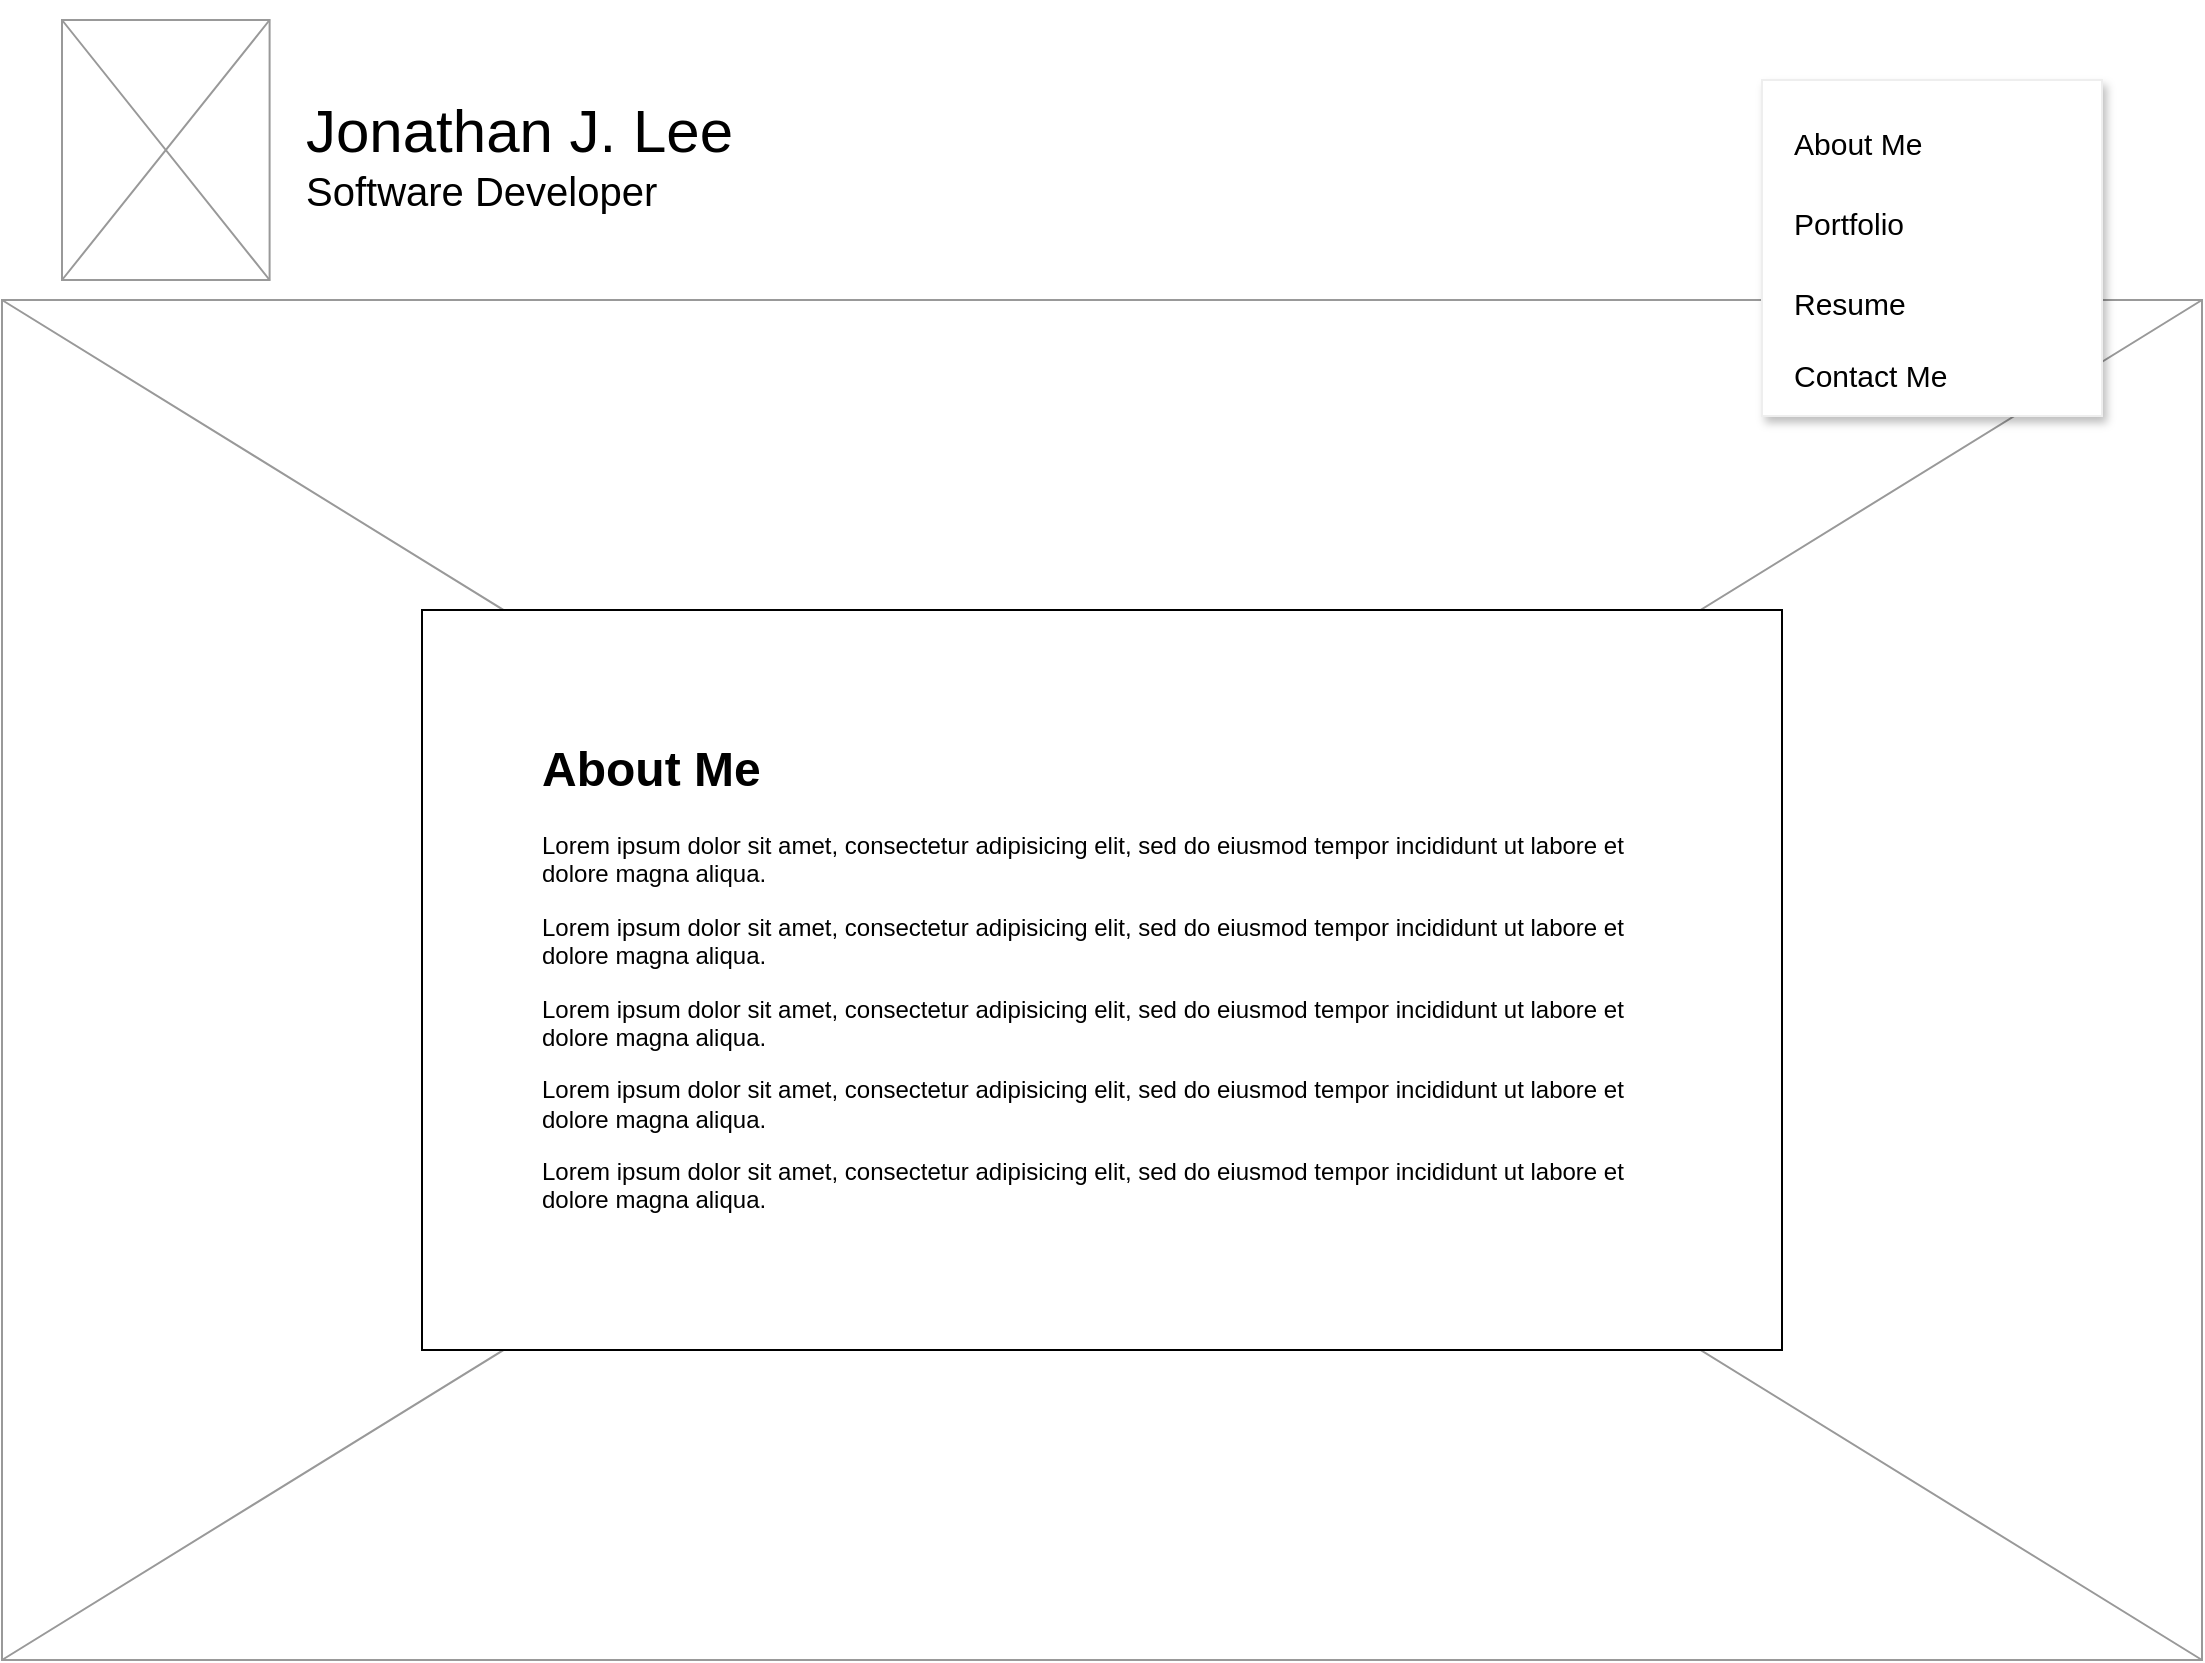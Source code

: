 <mxfile version="14.7.7" type="device" pages="4"><diagram id="tqasa6laOAgn7zNxXnZs" name="index.html"><mxGraphModel dx="2014" dy="1122" grid="1" gridSize="10" guides="1" tooltips="1" connect="1" arrows="1" fold="1" page="1" pageScale="1" pageWidth="1100" pageHeight="850" math="0" shadow="0"><root><mxCell id="0"/><mxCell id="1" parent="0"/><mxCell id="PP12JQ6V45lmMHPjn_RT-11" value="" style="verticalLabelPosition=bottom;shadow=0;dashed=0;align=center;html=1;verticalAlign=top;strokeWidth=1;shape=mxgraph.mockup.graphics.simpleIcon;strokeColor=#999999;fontSize=20;" parent="1" vertex="1"><mxGeometry y="170" width="1100" height="680" as="geometry"/></mxCell><mxCell id="PP12JQ6V45lmMHPjn_RT-2" value="Jonathan J. Lee" style="text;html=1;strokeColor=none;fillColor=none;align=left;verticalAlign=middle;whiteSpace=wrap;rounded=0;fontSize=30;" parent="1" vertex="1"><mxGeometry x="150" y="65" width="225" height="40" as="geometry"/></mxCell><mxCell id="PP12JQ6V45lmMHPjn_RT-4" value="Software Developer" style="text;html=1;strokeColor=none;fillColor=none;align=left;verticalAlign=middle;whiteSpace=wrap;rounded=0;fontSize=20;" parent="1" vertex="1"><mxGeometry x="150" y="105" width="185" height="20" as="geometry"/></mxCell><mxCell id="PP12JQ6V45lmMHPjn_RT-5" value="" style="shape=image;html=1;verticalAlign=top;verticalLabelPosition=bottom;labelBackgroundColor=#ffffff;imageAspect=0;aspect=fixed;image=https://cdn4.iconfinder.com/data/icons/wirecons-free-vector-icons/32/menu-alt-128.png;fontSize=20;align=left;" parent="1" vertex="1"><mxGeometry x="1050" y="20" width="28" height="28" as="geometry"/></mxCell><mxCell id="PP12JQ6V45lmMHPjn_RT-6" value="" style="perimeter=none;dashed=0;shape=rect;fillColor=#ffffff;strokeColor=#eeeeee;shadow=1;fontSize=20;align=left;" parent="1" vertex="1"><mxGeometry x="880" y="60" width="170" height="168" as="geometry"/></mxCell><mxCell id="PP12JQ6V45lmMHPjn_RT-7" value="Portfolio" style="text;verticalAlign=middle;fontSize=15;spacing=16;resizeWidth=1;" parent="PP12JQ6V45lmMHPjn_RT-6" vertex="1"><mxGeometry width="170" height="42" relative="1" as="geometry"><mxPoint y="50" as="offset"/></mxGeometry></mxCell><mxCell id="PP12JQ6V45lmMHPjn_RT-8" value="Resume" style="text;verticalAlign=middle;fontSize=15;spacing=16;resizeWidth=1;" parent="PP12JQ6V45lmMHPjn_RT-6" vertex="1"><mxGeometry width="170" height="42" relative="1" as="geometry"><mxPoint y="90" as="offset"/></mxGeometry></mxCell><mxCell id="PP12JQ6V45lmMHPjn_RT-9" value="About Me" style="text;verticalAlign=middle;fontSize=15;spacing=16;resizeWidth=1;" parent="PP12JQ6V45lmMHPjn_RT-6" vertex="1"><mxGeometry width="170" height="42" relative="1" as="geometry"><mxPoint y="10" as="offset"/></mxGeometry></mxCell><mxCell id="PP12JQ6V45lmMHPjn_RT-10" value="Contact Me" style="text;verticalAlign=middle;fontSize=15;spacing=16;resizeWidth=1;" parent="PP12JQ6V45lmMHPjn_RT-6" vertex="1"><mxGeometry width="170" height="42" relative="1" as="geometry"><mxPoint y="126" as="offset"/></mxGeometry></mxCell><mxCell id="PP12JQ6V45lmMHPjn_RT-12" value="" style="verticalLabelPosition=bottom;shadow=0;dashed=0;align=center;html=1;verticalAlign=top;strokeWidth=1;shape=mxgraph.mockup.graphics.simpleIcon;strokeColor=#999999;fontSize=20;" parent="1" vertex="1"><mxGeometry x="30" y="30" width="103.8" height="130" as="geometry"/></mxCell><mxCell id="2FzHqqmIPGSpXe4RyWBl-1" value="" style="rounded=0;whiteSpace=wrap;html=1;" vertex="1" parent="1"><mxGeometry x="210" y="325" width="680" height="370" as="geometry"/></mxCell><mxCell id="2FzHqqmIPGSpXe4RyWBl-2" value="&lt;h1&gt;About Me&lt;/h1&gt;&lt;p&gt;Lorem ipsum dolor sit amet, consectetur adipisicing elit, sed do eiusmod tempor incididunt ut labore et dolore magna aliqua.&lt;/p&gt;&lt;p&gt;Lorem ipsum dolor sit amet, consectetur adipisicing elit, sed do eiusmod tempor incididunt ut labore et dolore magna aliqua.&lt;br&gt;&lt;/p&gt;&lt;p&gt;Lorem ipsum dolor sit amet, consectetur adipisicing elit, sed do eiusmod tempor incididunt ut labore et dolore magna aliqua.&lt;br&gt;&lt;/p&gt;&lt;p&gt;Lorem ipsum dolor sit amet, consectetur adipisicing elit, sed do eiusmod tempor incididunt ut labore et dolore magna aliqua.&lt;br&gt;&lt;/p&gt;&lt;p&gt;Lorem ipsum dolor sit amet, consectetur adipisicing elit, sed do eiusmod tempor incididunt ut labore et dolore magna aliqua.&lt;br&gt;&lt;/p&gt;" style="text;html=1;strokeColor=none;fillColor=none;spacing=5;spacingTop=-20;whiteSpace=wrap;overflow=hidden;rounded=0;" vertex="1" parent="1"><mxGeometry x="265" y="385" width="570" height="250" as="geometry"/></mxCell></root></mxGraphModel></diagram><diagram id="afMQBLn4xFjox93uow3G" name="portfolio.html"><mxGraphModel dx="2014" dy="1122" grid="1" gridSize="10" guides="1" tooltips="1" connect="1" arrows="1" fold="1" page="1" pageScale="1" pageWidth="1100" pageHeight="850" math="0" shadow="0"><root><mxCell id="1c5Lfu7BPdOoXDUhCYO--0"/><mxCell id="1c5Lfu7BPdOoXDUhCYO--1" parent="1c5Lfu7BPdOoXDUhCYO--0"/><mxCell id="wjzNRuPTbFbd8c8OZ5qE-0" value="Jonathan J. Lee" style="text;html=1;strokeColor=none;fillColor=none;align=left;verticalAlign=middle;whiteSpace=wrap;rounded=0;fontSize=30;" vertex="1" parent="1c5Lfu7BPdOoXDUhCYO--1"><mxGeometry x="150" y="65" width="225" height="40" as="geometry"/></mxCell><mxCell id="wjzNRuPTbFbd8c8OZ5qE-1" value="Software Developer" style="text;html=1;strokeColor=none;fillColor=none;align=left;verticalAlign=middle;whiteSpace=wrap;rounded=0;fontSize=20;" vertex="1" parent="1c5Lfu7BPdOoXDUhCYO--1"><mxGeometry x="150" y="105" width="185" height="20" as="geometry"/></mxCell><mxCell id="wjzNRuPTbFbd8c8OZ5qE-2" value="" style="shape=image;html=1;verticalAlign=top;verticalLabelPosition=bottom;labelBackgroundColor=#ffffff;imageAspect=0;aspect=fixed;image=https://cdn4.iconfinder.com/data/icons/wirecons-free-vector-icons/32/menu-alt-128.png;fontSize=20;align=left;" vertex="1" parent="1c5Lfu7BPdOoXDUhCYO--1"><mxGeometry x="1050" y="20" width="28" height="28" as="geometry"/></mxCell><mxCell id="wjzNRuPTbFbd8c8OZ5qE-3" value="" style="perimeter=none;dashed=0;shape=rect;fillColor=#ffffff;strokeColor=#eeeeee;shadow=1;fontSize=20;align=left;" vertex="1" parent="1c5Lfu7BPdOoXDUhCYO--1"><mxGeometry x="880" y="60" width="170" height="168" as="geometry"/></mxCell><mxCell id="wjzNRuPTbFbd8c8OZ5qE-4" value="Portfolio" style="text;verticalAlign=middle;fontSize=15;spacing=16;resizeWidth=1;" vertex="1" parent="wjzNRuPTbFbd8c8OZ5qE-3"><mxGeometry width="170" height="42" relative="1" as="geometry"><mxPoint y="50" as="offset"/></mxGeometry></mxCell><mxCell id="wjzNRuPTbFbd8c8OZ5qE-5" value="Resume" style="text;verticalAlign=middle;fontSize=15;spacing=16;resizeWidth=1;" vertex="1" parent="wjzNRuPTbFbd8c8OZ5qE-3"><mxGeometry width="170" height="42" relative="1" as="geometry"><mxPoint y="90" as="offset"/></mxGeometry></mxCell><mxCell id="wjzNRuPTbFbd8c8OZ5qE-6" value="About Me" style="text;verticalAlign=middle;fontSize=15;spacing=16;resizeWidth=1;" vertex="1" parent="wjzNRuPTbFbd8c8OZ5qE-3"><mxGeometry width="170" height="42" relative="1" as="geometry"><mxPoint y="10" as="offset"/></mxGeometry></mxCell><mxCell id="wjzNRuPTbFbd8c8OZ5qE-7" value="Contact Me" style="text;verticalAlign=middle;fontSize=15;spacing=16;resizeWidth=1;" vertex="1" parent="wjzNRuPTbFbd8c8OZ5qE-3"><mxGeometry width="170" height="42" relative="1" as="geometry"><mxPoint y="126" as="offset"/></mxGeometry></mxCell><mxCell id="wjzNRuPTbFbd8c8OZ5qE-8" value="" style="verticalLabelPosition=bottom;shadow=0;dashed=0;align=center;html=1;verticalAlign=top;strokeWidth=1;shape=mxgraph.mockup.graphics.simpleIcon;strokeColor=#999999;fontSize=20;" vertex="1" parent="1c5Lfu7BPdOoXDUhCYO--1"><mxGeometry x="30" y="30" width="103.8" height="130" as="geometry"/></mxCell><mxCell id="EOR02uuhi6zot_C-IXCn-9" value="" style="group" vertex="1" connectable="0" parent="1c5Lfu7BPdOoXDUhCYO--1"><mxGeometry x="270" y="240" width="560" height="560" as="geometry"/></mxCell><mxCell id="EOR02uuhi6zot_C-IXCn-0" value="" style="verticalLabelPosition=bottom;shadow=0;dashed=0;align=center;html=1;verticalAlign=top;strokeWidth=1;shape=mxgraph.mockup.graphics.simpleIcon;strokeColor=#999999;fillColor=#ffffff;" vertex="1" parent="EOR02uuhi6zot_C-IXCn-9"><mxGeometry width="140" height="140" as="geometry"/></mxCell><mxCell id="EOR02uuhi6zot_C-IXCn-1" value="" style="verticalLabelPosition=bottom;shadow=0;dashed=0;align=center;html=1;verticalAlign=top;strokeWidth=1;shape=mxgraph.mockup.graphics.simpleIcon;strokeColor=#999999;fillColor=#ffffff;" vertex="1" parent="EOR02uuhi6zot_C-IXCn-9"><mxGeometry x="210" width="140" height="140" as="geometry"/></mxCell><mxCell id="EOR02uuhi6zot_C-IXCn-2" value="" style="verticalLabelPosition=bottom;shadow=0;dashed=0;align=center;html=1;verticalAlign=top;strokeWidth=1;shape=mxgraph.mockup.graphics.simpleIcon;strokeColor=#999999;fillColor=#ffffff;" vertex="1" parent="EOR02uuhi6zot_C-IXCn-9"><mxGeometry x="420" width="140" height="140" as="geometry"/></mxCell><mxCell id="EOR02uuhi6zot_C-IXCn-3" value="" style="verticalLabelPosition=bottom;shadow=0;dashed=0;align=center;html=1;verticalAlign=top;strokeWidth=1;shape=mxgraph.mockup.graphics.simpleIcon;strokeColor=#999999;fillColor=#ffffff;" vertex="1" parent="EOR02uuhi6zot_C-IXCn-9"><mxGeometry y="210" width="140" height="140" as="geometry"/></mxCell><mxCell id="EOR02uuhi6zot_C-IXCn-4" value="" style="verticalLabelPosition=bottom;shadow=0;dashed=0;align=center;html=1;verticalAlign=top;strokeWidth=1;shape=mxgraph.mockup.graphics.simpleIcon;strokeColor=#999999;fillColor=#ffffff;" vertex="1" parent="EOR02uuhi6zot_C-IXCn-9"><mxGeometry x="210" y="210" width="140" height="140" as="geometry"/></mxCell><mxCell id="EOR02uuhi6zot_C-IXCn-5" value="" style="verticalLabelPosition=bottom;shadow=0;dashed=0;align=center;html=1;verticalAlign=top;strokeWidth=1;shape=mxgraph.mockup.graphics.simpleIcon;strokeColor=#999999;fillColor=#ffffff;" vertex="1" parent="EOR02uuhi6zot_C-IXCn-9"><mxGeometry x="420" y="210" width="140" height="140" as="geometry"/></mxCell><mxCell id="EOR02uuhi6zot_C-IXCn-6" value="" style="verticalLabelPosition=bottom;shadow=0;dashed=0;align=center;html=1;verticalAlign=top;strokeWidth=1;shape=mxgraph.mockup.graphics.simpleIcon;strokeColor=#999999;fillColor=#ffffff;" vertex="1" parent="EOR02uuhi6zot_C-IXCn-9"><mxGeometry y="420" width="140" height="140" as="geometry"/></mxCell><mxCell id="EOR02uuhi6zot_C-IXCn-7" value="" style="verticalLabelPosition=bottom;shadow=0;dashed=0;align=center;html=1;verticalAlign=top;strokeWidth=1;shape=mxgraph.mockup.graphics.simpleIcon;strokeColor=#999999;fillColor=#ffffff;" vertex="1" parent="EOR02uuhi6zot_C-IXCn-9"><mxGeometry x="210" y="420" width="140" height="140" as="geometry"/></mxCell><mxCell id="EOR02uuhi6zot_C-IXCn-8" value="" style="verticalLabelPosition=bottom;shadow=0;dashed=0;align=center;html=1;verticalAlign=top;strokeWidth=1;shape=mxgraph.mockup.graphics.simpleIcon;strokeColor=#999999;fillColor=#ffffff;" vertex="1" parent="EOR02uuhi6zot_C-IXCn-9"><mxGeometry x="420" y="420" width="140" height="140" as="geometry"/></mxCell></root></mxGraphModel></diagram><diagram id="mE80jBRbfHKRcQxVW7QC" name="resume.html"><mxGraphModel dx="2014" dy="1122" grid="1" gridSize="10" guides="1" tooltips="1" connect="1" arrows="1" fold="1" page="1" pageScale="1" pageWidth="1100" pageHeight="850" math="0" shadow="0"><root><mxCell id="HWSexrf3vd99pGhMNnF0-0"/><mxCell id="HWSexrf3vd99pGhMNnF0-1" parent="HWSexrf3vd99pGhMNnF0-0"/><mxCell id="9-7YbXbpJODzVYCrjJRT-0" value="Jonathan J. Lee" style="text;html=1;strokeColor=none;fillColor=none;align=left;verticalAlign=middle;whiteSpace=wrap;rounded=0;fontSize=30;" vertex="1" parent="HWSexrf3vd99pGhMNnF0-1"><mxGeometry x="150" y="65" width="225" height="40" as="geometry"/></mxCell><mxCell id="9-7YbXbpJODzVYCrjJRT-1" value="Software Developer" style="text;html=1;strokeColor=none;fillColor=none;align=left;verticalAlign=middle;whiteSpace=wrap;rounded=0;fontSize=20;" vertex="1" parent="HWSexrf3vd99pGhMNnF0-1"><mxGeometry x="150" y="105" width="185" height="20" as="geometry"/></mxCell><mxCell id="9-7YbXbpJODzVYCrjJRT-2" value="" style="shape=image;html=1;verticalAlign=top;verticalLabelPosition=bottom;labelBackgroundColor=#ffffff;imageAspect=0;aspect=fixed;image=https://cdn4.iconfinder.com/data/icons/wirecons-free-vector-icons/32/menu-alt-128.png;fontSize=20;align=left;" vertex="1" parent="HWSexrf3vd99pGhMNnF0-1"><mxGeometry x="1050" y="20" width="28" height="28" as="geometry"/></mxCell><mxCell id="9-7YbXbpJODzVYCrjJRT-3" value="" style="perimeter=none;dashed=0;shape=rect;fillColor=#ffffff;strokeColor=#eeeeee;shadow=1;fontSize=20;align=left;" vertex="1" parent="HWSexrf3vd99pGhMNnF0-1"><mxGeometry x="880" y="60" width="170" height="168" as="geometry"/></mxCell><mxCell id="9-7YbXbpJODzVYCrjJRT-4" value="Portfolio" style="text;verticalAlign=middle;fontSize=15;spacing=16;resizeWidth=1;" vertex="1" parent="9-7YbXbpJODzVYCrjJRT-3"><mxGeometry width="170" height="42" relative="1" as="geometry"><mxPoint y="50" as="offset"/></mxGeometry></mxCell><mxCell id="9-7YbXbpJODzVYCrjJRT-5" value="Resume" style="text;verticalAlign=middle;fontSize=15;spacing=16;resizeWidth=1;" vertex="1" parent="9-7YbXbpJODzVYCrjJRT-3"><mxGeometry width="170" height="42" relative="1" as="geometry"><mxPoint y="90" as="offset"/></mxGeometry></mxCell><mxCell id="9-7YbXbpJODzVYCrjJRT-6" value="About Me" style="text;verticalAlign=middle;fontSize=15;spacing=16;resizeWidth=1;" vertex="1" parent="9-7YbXbpJODzVYCrjJRT-3"><mxGeometry width="170" height="42" relative="1" as="geometry"><mxPoint y="10" as="offset"/></mxGeometry></mxCell><mxCell id="9-7YbXbpJODzVYCrjJRT-7" value="Contact Me" style="text;verticalAlign=middle;fontSize=15;spacing=16;resizeWidth=1;" vertex="1" parent="9-7YbXbpJODzVYCrjJRT-3"><mxGeometry width="170" height="42" relative="1" as="geometry"><mxPoint y="126" as="offset"/></mxGeometry></mxCell><mxCell id="9-7YbXbpJODzVYCrjJRT-8" value="" style="verticalLabelPosition=bottom;shadow=0;dashed=0;align=center;html=1;verticalAlign=top;strokeWidth=1;shape=mxgraph.mockup.graphics.simpleIcon;strokeColor=#999999;fontSize=20;" vertex="1" parent="HWSexrf3vd99pGhMNnF0-1"><mxGeometry x="30" y="30" width="103.8" height="130" as="geometry"/></mxCell><mxCell id="uIQUAQASKtjCAP-HR5mU-1" value="" style="whiteSpace=wrap;html=1;shape=mxgraph.basic.document" vertex="1" parent="HWSexrf3vd99pGhMNnF0-1"><mxGeometry x="230" y="240" width="640" height="560" as="geometry"/></mxCell></root></mxGraphModel></diagram><diagram id="SZnSFQs3NkzkhYcmNMR3" name="contact.html"><mxGraphModel dx="2014" dy="1122" grid="1" gridSize="10" guides="1" tooltips="1" connect="1" arrows="1" fold="1" page="1" pageScale="1" pageWidth="1100" pageHeight="850" math="0" shadow="0"><root><mxCell id="g5lOvxDbIhBVOkSIQ2ae-0"/><mxCell id="g5lOvxDbIhBVOkSIQ2ae-1" parent="g5lOvxDbIhBVOkSIQ2ae-0"/><mxCell id="6muoZYKP1_wlHPX503mG-0" value="Jonathan J. Lee" style="text;html=1;strokeColor=none;fillColor=none;align=left;verticalAlign=middle;whiteSpace=wrap;rounded=0;fontSize=30;" vertex="1" parent="g5lOvxDbIhBVOkSIQ2ae-1"><mxGeometry x="150" y="65" width="225" height="40" as="geometry"/></mxCell><mxCell id="6muoZYKP1_wlHPX503mG-1" value="Software Developer" style="text;html=1;strokeColor=none;fillColor=none;align=left;verticalAlign=middle;whiteSpace=wrap;rounded=0;fontSize=20;" vertex="1" parent="g5lOvxDbIhBVOkSIQ2ae-1"><mxGeometry x="150" y="105" width="185" height="20" as="geometry"/></mxCell><mxCell id="6muoZYKP1_wlHPX503mG-2" value="" style="shape=image;html=1;verticalAlign=top;verticalLabelPosition=bottom;labelBackgroundColor=#ffffff;imageAspect=0;aspect=fixed;image=https://cdn4.iconfinder.com/data/icons/wirecons-free-vector-icons/32/menu-alt-128.png;fontSize=20;align=left;" vertex="1" parent="g5lOvxDbIhBVOkSIQ2ae-1"><mxGeometry x="1050" y="20" width="28" height="28" as="geometry"/></mxCell><mxCell id="6muoZYKP1_wlHPX503mG-3" value="" style="perimeter=none;dashed=0;shape=rect;fillColor=#ffffff;strokeColor=#eeeeee;shadow=1;fontSize=20;align=left;" vertex="1" parent="g5lOvxDbIhBVOkSIQ2ae-1"><mxGeometry x="880" y="60" width="170" height="168" as="geometry"/></mxCell><mxCell id="6muoZYKP1_wlHPX503mG-4" value="Portfolio" style="text;verticalAlign=middle;fontSize=15;spacing=16;resizeWidth=1;" vertex="1" parent="6muoZYKP1_wlHPX503mG-3"><mxGeometry width="170" height="42" relative="1" as="geometry"><mxPoint y="50" as="offset"/></mxGeometry></mxCell><mxCell id="6muoZYKP1_wlHPX503mG-5" value="Resume" style="text;verticalAlign=middle;fontSize=15;spacing=16;resizeWidth=1;" vertex="1" parent="6muoZYKP1_wlHPX503mG-3"><mxGeometry width="170" height="42" relative="1" as="geometry"><mxPoint y="90" as="offset"/></mxGeometry></mxCell><mxCell id="6muoZYKP1_wlHPX503mG-6" value="About Me" style="text;verticalAlign=middle;fontSize=15;spacing=16;resizeWidth=1;" vertex="1" parent="6muoZYKP1_wlHPX503mG-3"><mxGeometry width="170" height="42" relative="1" as="geometry"><mxPoint y="10" as="offset"/></mxGeometry></mxCell><mxCell id="6muoZYKP1_wlHPX503mG-7" value="Contact Me" style="text;verticalAlign=middle;fontSize=15;spacing=16;resizeWidth=1;" vertex="1" parent="6muoZYKP1_wlHPX503mG-3"><mxGeometry width="170" height="42" relative="1" as="geometry"><mxPoint y="126" as="offset"/></mxGeometry></mxCell><mxCell id="6muoZYKP1_wlHPX503mG-8" value="" style="verticalLabelPosition=bottom;shadow=0;dashed=0;align=center;html=1;verticalAlign=top;strokeWidth=1;shape=mxgraph.mockup.graphics.simpleIcon;strokeColor=#999999;fontSize=20;" vertex="1" parent="g5lOvxDbIhBVOkSIQ2ae-1"><mxGeometry x="30" y="30" width="103.8" height="130" as="geometry"/></mxCell><mxCell id="6muoZYKP1_wlHPX503mG-9" value="Email address" style="fillColor=none;strokeColor=none;align=left;fontSize=14;" vertex="1" parent="g5lOvxDbIhBVOkSIQ2ae-1"><mxGeometry x="150" y="280" width="260" height="40" as="geometry"/></mxCell><mxCell id="6muoZYKP1_wlHPX503mG-10" value="name@example.com" style="html=1;shadow=0;dashed=0;shape=mxgraph.bootstrap.rrect;rSize=5;fillColor=none;strokeColor=#999999;align=left;spacing=15;fontSize=14;fontColor=#6C767D;" vertex="1" parent="g5lOvxDbIhBVOkSIQ2ae-1"><mxGeometry width="800" height="30" relative="1" as="geometry"><mxPoint x="150" y="320" as="offset"/></mxGeometry></mxCell><mxCell id="6muoZYKP1_wlHPX503mG-11" value="Example select" style="fillColor=none;strokeColor=none;align=left;fontSize=14;" vertex="1" parent="g5lOvxDbIhBVOkSIQ2ae-1"><mxGeometry width="260" height="40" relative="1" as="geometry"><mxPoint x="150" y="360" as="offset"/></mxGeometry></mxCell><mxCell id="6muoZYKP1_wlHPX503mG-12" value="1" style="html=1;shadow=0;dashed=0;shape=mxgraph.bootstrap.rrect;rSize=5;fillColor=none;strokeColor=#999999;align=left;spacing=15;fontSize=14;fontColor=#6C767D;" vertex="1" parent="g5lOvxDbIhBVOkSIQ2ae-1"><mxGeometry width="800" height="30" relative="1" as="geometry"><mxPoint x="150" y="400" as="offset"/></mxGeometry></mxCell><mxCell id="6muoZYKP1_wlHPX503mG-13" value="Example multiple select" style="fillColor=none;strokeColor=none;align=left;fontSize=14;" vertex="1" parent="g5lOvxDbIhBVOkSIQ2ae-1"><mxGeometry width="260" height="40" relative="1" as="geometry"><mxPoint x="150" y="440" as="offset"/></mxGeometry></mxCell><mxCell id="6muoZYKP1_wlHPX503mG-14" value="" style="html=1;shadow=0;dashed=0;shape=mxgraph.bootstrap.rrect;rSize=5;fillColor=none;strokeColor=#999999;align=left;spacing=15;fontSize=14;fontColor=#6C767D;" vertex="1" parent="g5lOvxDbIhBVOkSIQ2ae-1"><mxGeometry width="800" height="100" relative="1" as="geometry"><mxPoint x="150" y="480" as="offset"/></mxGeometry></mxCell><mxCell id="6muoZYKP1_wlHPX503mG-15" value="" style="html=1;shadow=0;dashed=0;shape=mxgraph.bootstrap.rightButton;rSize=5;fillColor=#F1F1F1;strokeColor=#999999;" vertex="1" parent="6muoZYKP1_wlHPX503mG-14"><mxGeometry x="1" width="20" height="100" relative="1" as="geometry"><mxPoint x="-20" as="offset"/></mxGeometry></mxCell><mxCell id="6muoZYKP1_wlHPX503mG-16" value="" style="fillColor=#C1C1C1;strokeColor=none;" vertex="1" parent="6muoZYKP1_wlHPX503mG-15"><mxGeometry width="16" height="45" relative="1" as="geometry"><mxPoint x="2" y="20" as="offset"/></mxGeometry></mxCell><mxCell id="6muoZYKP1_wlHPX503mG-17" value="" style="shape=triangle;direction=north;fillColor=#C1C1C1;strokeColor=none;perimeter=none;" vertex="1" parent="6muoZYKP1_wlHPX503mG-15"><mxGeometry width="10" height="5" relative="1" as="geometry"><mxPoint x="5" y="7.5" as="offset"/></mxGeometry></mxCell><mxCell id="6muoZYKP1_wlHPX503mG-18" value="" style="shape=triangle;direction=south;fillColor=#505050;strokeColor=none;perimeter=none;" vertex="1" parent="6muoZYKP1_wlHPX503mG-15"><mxGeometry y="1" width="10" height="5" relative="1" as="geometry"><mxPoint x="5" y="-12.5" as="offset"/></mxGeometry></mxCell><mxCell id="6muoZYKP1_wlHPX503mG-19" value="1" style="fillColor=none;strokeColor=none;align=left;spacing=15;fontSize=14;fontColor=#6C767D;" vertex="1" parent="6muoZYKP1_wlHPX503mG-14"><mxGeometry width="780" height="20" relative="1" as="geometry"><mxPoint y="10" as="offset"/></mxGeometry></mxCell><mxCell id="6muoZYKP1_wlHPX503mG-20" value="2" style="fillColor=none;strokeColor=none;align=left;spacing=15;fontSize=14;fontColor=#6C767D;" vertex="1" parent="6muoZYKP1_wlHPX503mG-14"><mxGeometry width="780" height="20" relative="1" as="geometry"><mxPoint y="30" as="offset"/></mxGeometry></mxCell><mxCell id="6muoZYKP1_wlHPX503mG-21" value="3" style="fillColor=none;strokeColor=none;align=left;spacing=15;fontSize=14;fontColor=#6C767D;" vertex="1" parent="6muoZYKP1_wlHPX503mG-14"><mxGeometry width="780" height="20" relative="1" as="geometry"><mxPoint y="50" as="offset"/></mxGeometry></mxCell><mxCell id="6muoZYKP1_wlHPX503mG-22" value="4" style="fillColor=none;strokeColor=none;align=left;spacing=15;fontSize=14;fontColor=#6C767D;" vertex="1" parent="6muoZYKP1_wlHPX503mG-14"><mxGeometry width="780" height="20" relative="1" as="geometry"><mxPoint y="70" as="offset"/></mxGeometry></mxCell><mxCell id="6muoZYKP1_wlHPX503mG-23" value="Example textarea" style="fillColor=none;strokeColor=none;align=left;fontSize=14;" vertex="1" parent="g5lOvxDbIhBVOkSIQ2ae-1"><mxGeometry width="260" height="40" relative="1" as="geometry"><mxPoint x="150" y="590" as="offset"/></mxGeometry></mxCell><mxCell id="6muoZYKP1_wlHPX503mG-24" value="" style="html=1;shadow=0;dashed=0;shape=mxgraph.bootstrap.rrect;rSize=5;fillColor=none;strokeColor=#999999;align=left;spacing=15;fontSize=14;fontColor=#6C767D;" vertex="1" parent="g5lOvxDbIhBVOkSIQ2ae-1"><mxGeometry width="800" height="90" relative="1" as="geometry"><mxPoint x="150" y="630" as="offset"/></mxGeometry></mxCell><mxCell id="6muoZYKP1_wlHPX503mG-25" value="" style="shape=image;html=1;verticalAlign=top;verticalLabelPosition=bottom;labelBackgroundColor=#ffffff;imageAspect=0;aspect=fixed;image=https://cdn3.iconfinder.com/data/icons/picons-social/57/45-twitter-128.png" vertex="1" parent="g5lOvxDbIhBVOkSIQ2ae-1"><mxGeometry x="470" y="760" width="40" height="40" as="geometry"/></mxCell><mxCell id="6muoZYKP1_wlHPX503mG-26" value="" style="shape=image;html=1;verticalAlign=top;verticalLabelPosition=bottom;labelBackgroundColor=#ffffff;imageAspect=0;aspect=fixed;image=https://cdn1.iconfinder.com/data/icons/social-media-circle-7/512/Circled_Linkedin_svg-128.png" vertex="1" parent="g5lOvxDbIhBVOkSIQ2ae-1"><mxGeometry x="530" y="760" width="40" height="40" as="geometry"/></mxCell><mxCell id="6muoZYKP1_wlHPX503mG-27" value="" style="shape=image;html=1;verticalAlign=top;verticalLabelPosition=bottom;labelBackgroundColor=#ffffff;imageAspect=0;aspect=fixed;image=https://cdn4.iconfinder.com/data/icons/ionicons/512/icon-social-github-128.png" vertex="1" parent="g5lOvxDbIhBVOkSIQ2ae-1"><mxGeometry x="590" y="760" width="40" height="40" as="geometry"/></mxCell></root></mxGraphModel></diagram></mxfile>